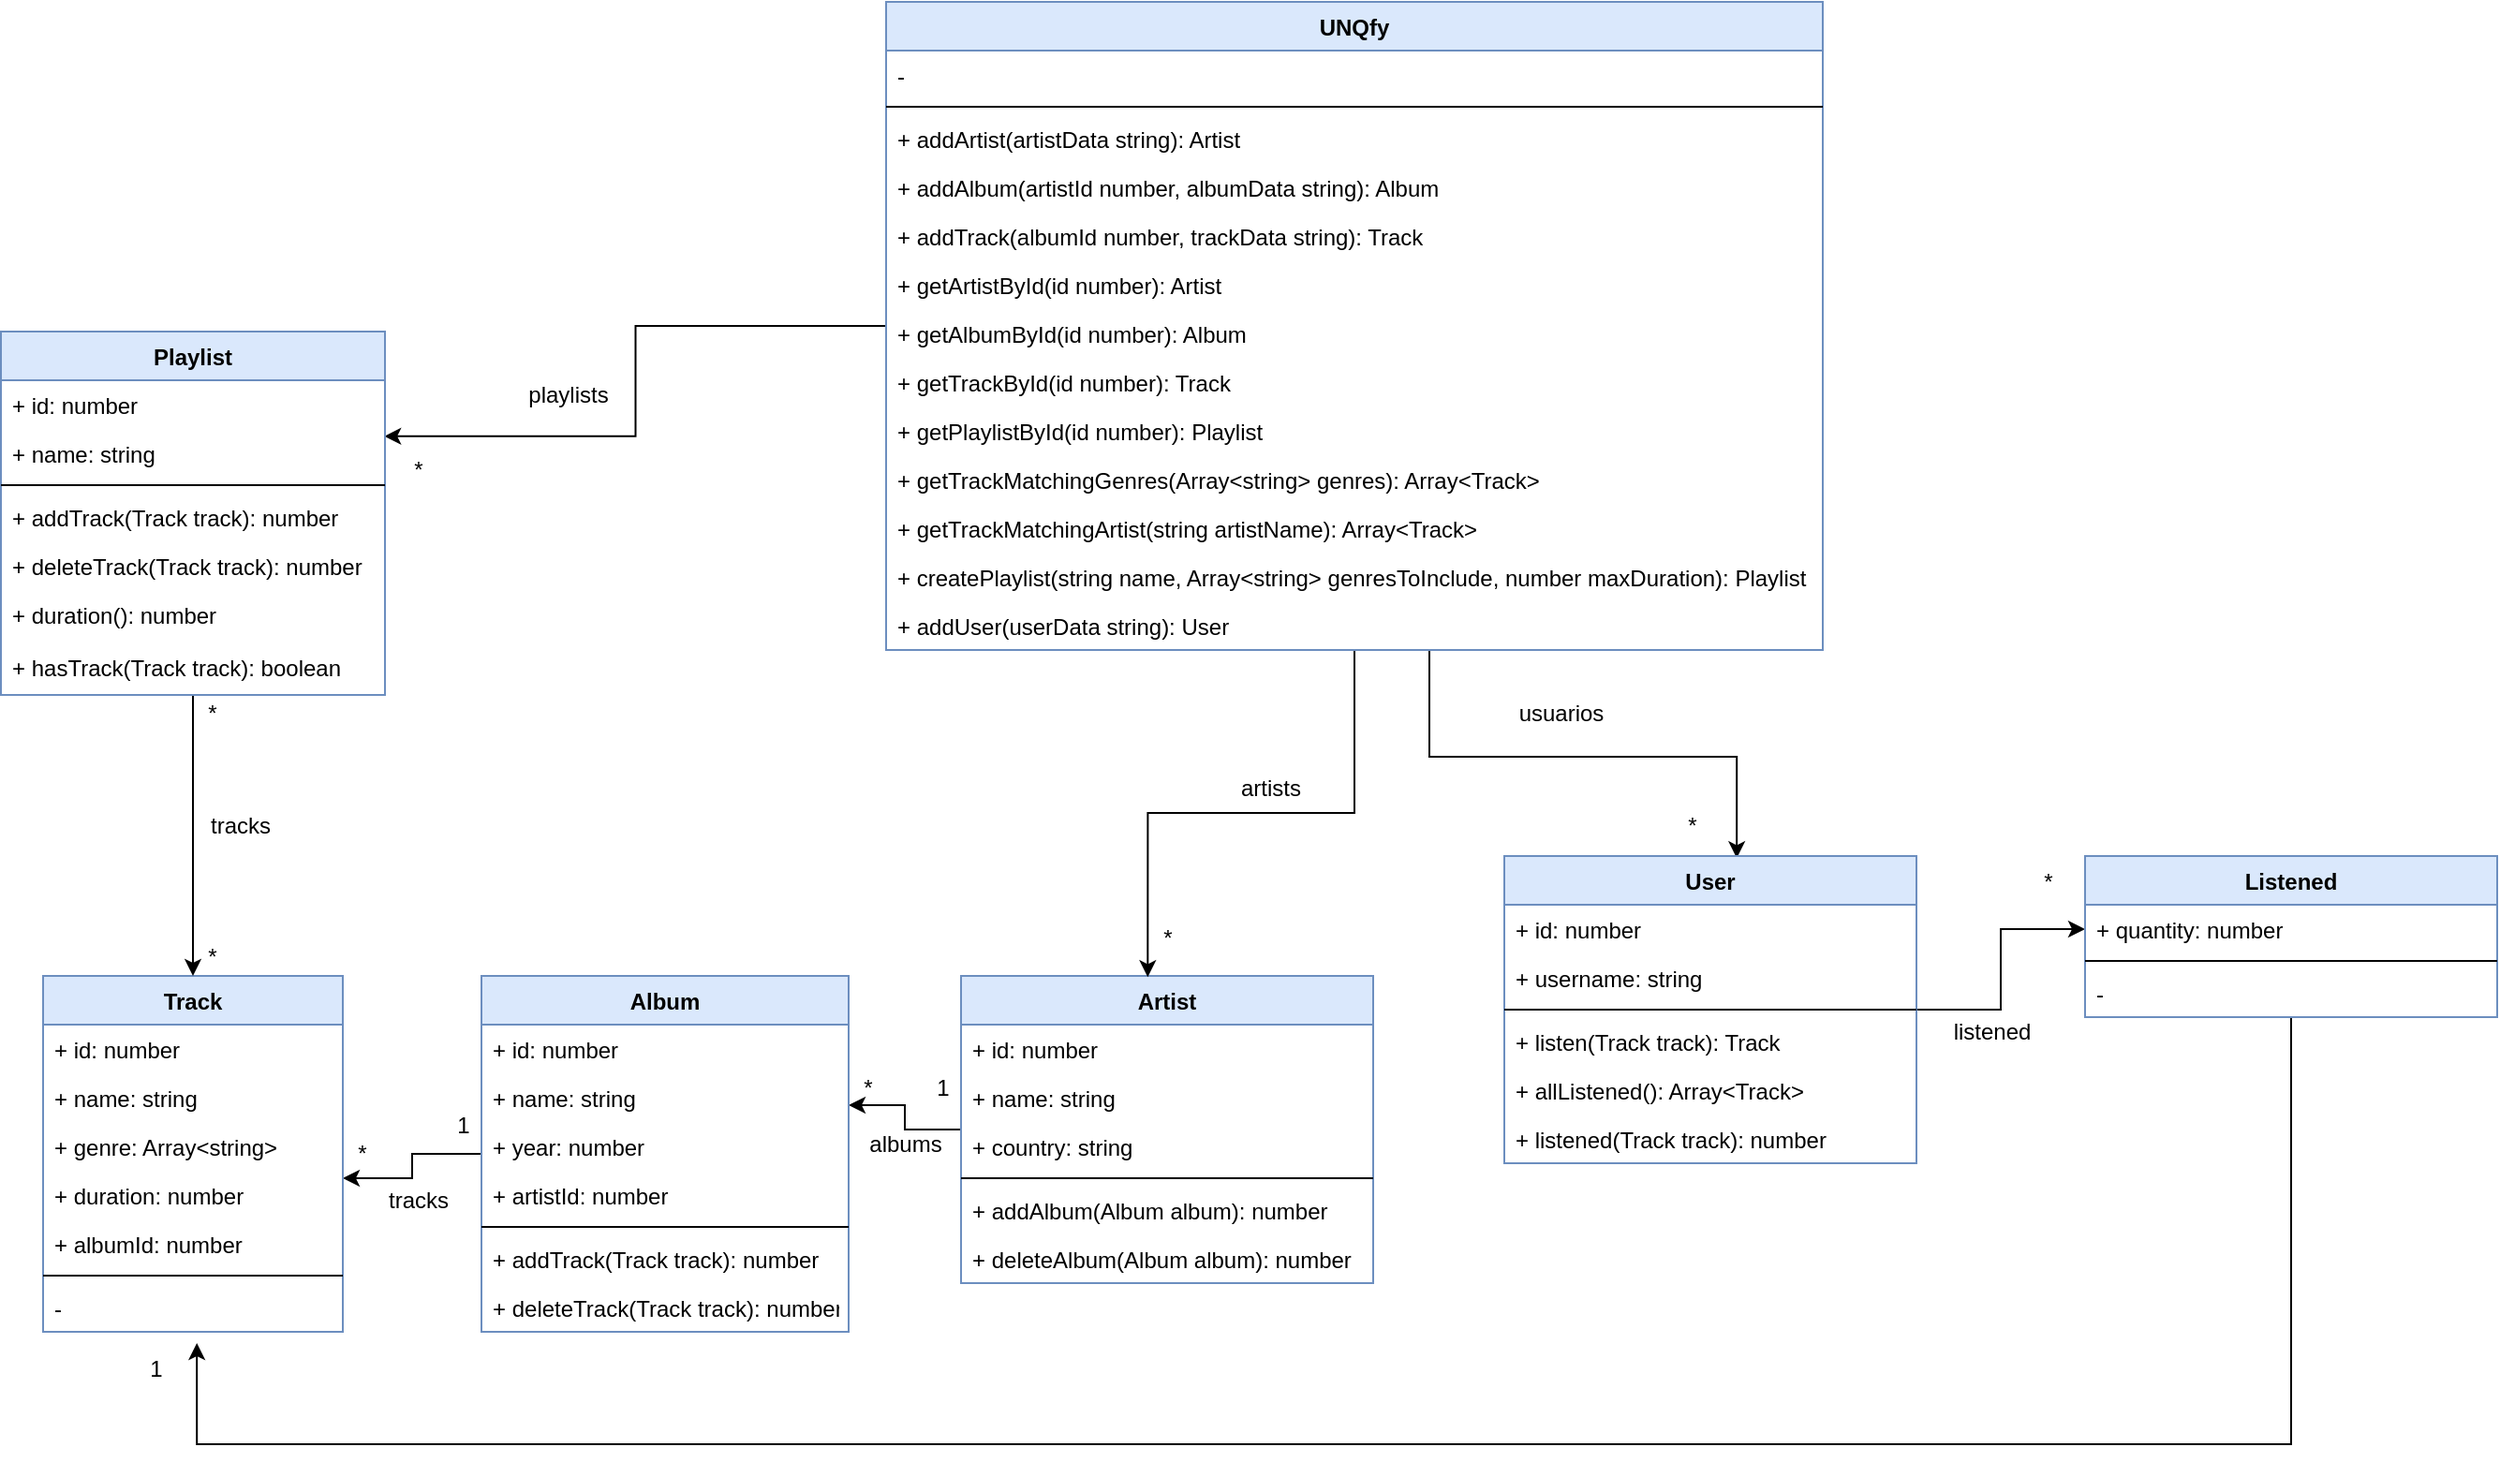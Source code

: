 <mxfile version="13.7.3" type="device"><diagram id="jdUPjx6OC8E4vNn6CtOd" name="Domain"><mxGraphModel dx="1422" dy="822" grid="1" gridSize="10" guides="1" tooltips="1" connect="1" arrows="1" fold="1" page="1" pageScale="1" pageWidth="827" pageHeight="1169" math="0" shadow="0"><root><mxCell id="0"/><mxCell id="1" parent="0"/><mxCell id="dUtnyVLLyr-yJ5iYMZ6Z-14" style="edgeStyle=orthogonalEdgeStyle;rounded=0;orthogonalLoop=1;jettySize=auto;html=1;entryX=1;entryY=0.654;entryDx=0;entryDy=0;entryPerimeter=0;" parent="1" source="dUtnyVLLyr-yJ5iYMZ6Z-1" target="dUtnyVLLyr-yJ5iYMZ6Z-9" edge="1"><mxGeometry relative="1" as="geometry"><mxPoint x="500" y="629" as="targetPoint"/></mxGeometry></mxCell><mxCell id="dUtnyVLLyr-yJ5iYMZ6Z-1" value="Artist" style="swimlane;fontStyle=1;align=center;verticalAlign=top;childLayout=stackLayout;horizontal=1;startSize=26;horizontalStack=0;resizeParent=1;resizeParentMax=0;resizeLast=0;collapsible=1;marginBottom=0;fillColor=#dae8fc;strokeColor=#6c8ebf;" parent="1" vertex="1"><mxGeometry x="580" y="560" width="220" height="164" as="geometry"/></mxCell><mxCell id="dUtnyVLLyr-yJ5iYMZ6Z-2" value="+ id: number" style="text;strokeColor=none;fillColor=none;align=left;verticalAlign=top;spacingLeft=4;spacingRight=4;overflow=hidden;rotatable=0;points=[[0,0.5],[1,0.5]];portConstraint=eastwest;" parent="dUtnyVLLyr-yJ5iYMZ6Z-1" vertex="1"><mxGeometry y="26" width="220" height="26" as="geometry"/></mxCell><mxCell id="dUtnyVLLyr-yJ5iYMZ6Z-6" value="+ name: string" style="text;strokeColor=none;fillColor=none;align=left;verticalAlign=top;spacingLeft=4;spacingRight=4;overflow=hidden;rotatable=0;points=[[0,0.5],[1,0.5]];portConstraint=eastwest;" parent="dUtnyVLLyr-yJ5iYMZ6Z-1" vertex="1"><mxGeometry y="52" width="220" height="26" as="geometry"/></mxCell><mxCell id="dUtnyVLLyr-yJ5iYMZ6Z-5" value="+ country: string" style="text;strokeColor=none;fillColor=none;align=left;verticalAlign=top;spacingLeft=4;spacingRight=4;overflow=hidden;rotatable=0;points=[[0,0.5],[1,0.5]];portConstraint=eastwest;" parent="dUtnyVLLyr-yJ5iYMZ6Z-1" vertex="1"><mxGeometry y="78" width="220" height="26" as="geometry"/></mxCell><mxCell id="dUtnyVLLyr-yJ5iYMZ6Z-3" value="" style="line;strokeWidth=1;fillColor=none;align=left;verticalAlign=middle;spacingTop=-1;spacingLeft=3;spacingRight=3;rotatable=0;labelPosition=right;points=[];portConstraint=eastwest;" parent="dUtnyVLLyr-yJ5iYMZ6Z-1" vertex="1"><mxGeometry y="104" width="220" height="8" as="geometry"/></mxCell><mxCell id="dUtnyVLLyr-yJ5iYMZ6Z-52" value="+ addAlbum(Album album): number" style="text;strokeColor=none;fillColor=none;align=left;verticalAlign=top;spacingLeft=4;spacingRight=4;overflow=hidden;rotatable=0;points=[[0,0.5],[1,0.5]];portConstraint=eastwest;" parent="dUtnyVLLyr-yJ5iYMZ6Z-1" vertex="1"><mxGeometry y="112" width="220" height="26" as="geometry"/></mxCell><mxCell id="dUtnyVLLyr-yJ5iYMZ6Z-4" value="+ deleteAlbum(Album album): number" style="text;strokeColor=none;fillColor=none;align=left;verticalAlign=top;spacingLeft=4;spacingRight=4;overflow=hidden;rotatable=0;points=[[0,0.5],[1,0.5]];portConstraint=eastwest;" parent="dUtnyVLLyr-yJ5iYMZ6Z-1" vertex="1"><mxGeometry y="138" width="220" height="26" as="geometry"/></mxCell><mxCell id="dUtnyVLLyr-yJ5iYMZ6Z-24" style="edgeStyle=orthogonalEdgeStyle;rounded=0;orthogonalLoop=1;jettySize=auto;html=1;entryX=1;entryY=0.154;entryDx=0;entryDy=0;entryPerimeter=0;" parent="1" source="dUtnyVLLyr-yJ5iYMZ6Z-7" target="dUtnyVLLyr-yJ5iYMZ6Z-20" edge="1"><mxGeometry relative="1" as="geometry"><mxPoint x="260" y="642" as="targetPoint"/></mxGeometry></mxCell><mxCell id="dUtnyVLLyr-yJ5iYMZ6Z-15" value="*" style="text;html=1;align=center;verticalAlign=middle;resizable=0;points=[];autosize=1;" parent="1" vertex="1"><mxGeometry x="520" y="610" width="20" height="20" as="geometry"/></mxCell><mxCell id="dUtnyVLLyr-yJ5iYMZ6Z-16" value="1" style="text;html=1;align=center;verticalAlign=middle;resizable=0;points=[];autosize=1;" parent="1" vertex="1"><mxGeometry x="560" y="610" width="20" height="20" as="geometry"/></mxCell><mxCell id="dUtnyVLLyr-yJ5iYMZ6Z-17" value="Track" style="swimlane;fontStyle=1;align=center;verticalAlign=top;childLayout=stackLayout;horizontal=1;startSize=26;horizontalStack=0;resizeParent=1;resizeParentMax=0;resizeLast=0;collapsible=1;marginBottom=0;fillColor=#dae8fc;strokeColor=#6c8ebf;" parent="1" vertex="1"><mxGeometry x="90" y="560" width="160" height="190" as="geometry"/></mxCell><mxCell id="dUtnyVLLyr-yJ5iYMZ6Z-18" value="+ id: number" style="text;strokeColor=none;fillColor=none;align=left;verticalAlign=top;spacingLeft=4;spacingRight=4;overflow=hidden;rotatable=0;points=[[0,0.5],[1,0.5]];portConstraint=eastwest;" parent="dUtnyVLLyr-yJ5iYMZ6Z-17" vertex="1"><mxGeometry y="26" width="160" height="26" as="geometry"/></mxCell><mxCell id="dUtnyVLLyr-yJ5iYMZ6Z-80" value="+ name: string" style="text;strokeColor=none;fillColor=none;align=left;verticalAlign=top;spacingLeft=4;spacingRight=4;overflow=hidden;rotatable=0;points=[[0,0.5],[1,0.5]];portConstraint=eastwest;" parent="dUtnyVLLyr-yJ5iYMZ6Z-17" vertex="1"><mxGeometry y="52" width="160" height="26" as="geometry"/></mxCell><mxCell id="dUtnyVLLyr-yJ5iYMZ6Z-19" value="+ genre: Array&lt;string&gt;" style="text;strokeColor=none;fillColor=none;align=left;verticalAlign=top;spacingLeft=4;spacingRight=4;overflow=hidden;rotatable=0;points=[[0,0.5],[1,0.5]];portConstraint=eastwest;" parent="dUtnyVLLyr-yJ5iYMZ6Z-17" vertex="1"><mxGeometry y="78" width="160" height="26" as="geometry"/></mxCell><mxCell id="dUtnyVLLyr-yJ5iYMZ6Z-20" value="+ duration: number" style="text;strokeColor=none;fillColor=none;align=left;verticalAlign=top;spacingLeft=4;spacingRight=4;overflow=hidden;rotatable=0;points=[[0,0.5],[1,0.5]];portConstraint=eastwest;" parent="dUtnyVLLyr-yJ5iYMZ6Z-17" vertex="1"><mxGeometry y="104" width="160" height="26" as="geometry"/></mxCell><mxCell id="dUtnyVLLyr-yJ5iYMZ6Z-21" value="+ albumId: number" style="text;strokeColor=none;fillColor=none;align=left;verticalAlign=top;spacingLeft=4;spacingRight=4;overflow=hidden;rotatable=0;points=[[0,0.5],[1,0.5]];portConstraint=eastwest;" parent="dUtnyVLLyr-yJ5iYMZ6Z-17" vertex="1"><mxGeometry y="130" width="160" height="26" as="geometry"/></mxCell><mxCell id="dUtnyVLLyr-yJ5iYMZ6Z-22" value="" style="line;strokeWidth=1;fillColor=none;align=left;verticalAlign=middle;spacingTop=-1;spacingLeft=3;spacingRight=3;rotatable=0;labelPosition=right;points=[];portConstraint=eastwest;" parent="dUtnyVLLyr-yJ5iYMZ6Z-17" vertex="1"><mxGeometry y="156" width="160" height="8" as="geometry"/></mxCell><mxCell id="dUtnyVLLyr-yJ5iYMZ6Z-23" value="-" style="text;strokeColor=none;fillColor=none;align=left;verticalAlign=top;spacingLeft=4;spacingRight=4;overflow=hidden;rotatable=0;points=[[0,0.5],[1,0.5]];portConstraint=eastwest;" parent="dUtnyVLLyr-yJ5iYMZ6Z-17" vertex="1"><mxGeometry y="164" width="160" height="26" as="geometry"/></mxCell><mxCell id="dUtnyVLLyr-yJ5iYMZ6Z-25" value="*" style="text;html=1;align=center;verticalAlign=middle;resizable=0;points=[];autosize=1;" parent="1" vertex="1"><mxGeometry x="250" y="645" width="20" height="20" as="geometry"/></mxCell><mxCell id="dUtnyVLLyr-yJ5iYMZ6Z-26" value="1" style="text;html=1;align=center;verticalAlign=middle;resizable=0;points=[];autosize=1;" parent="1" vertex="1"><mxGeometry x="304" y="630" width="20" height="20" as="geometry"/></mxCell><mxCell id="dUtnyVLLyr-yJ5iYMZ6Z-46" style="edgeStyle=orthogonalEdgeStyle;rounded=0;orthogonalLoop=1;jettySize=auto;html=1;entryX=0.5;entryY=0;entryDx=0;entryDy=0;" parent="1" source="dUtnyVLLyr-yJ5iYMZ6Z-27" target="dUtnyVLLyr-yJ5iYMZ6Z-17" edge="1"><mxGeometry relative="1" as="geometry"/></mxCell><mxCell id="dUtnyVLLyr-yJ5iYMZ6Z-47" value="*" style="text;html=1;align=center;verticalAlign=middle;resizable=0;points=[];autosize=1;" parent="1" vertex="1"><mxGeometry x="170" y="540" width="20" height="20" as="geometry"/></mxCell><mxCell id="dUtnyVLLyr-yJ5iYMZ6Z-48" value="*" style="text;html=1;align=center;verticalAlign=middle;resizable=0;points=[];autosize=1;" parent="1" vertex="1"><mxGeometry x="170" y="410" width="20" height="20" as="geometry"/></mxCell><mxCell id="dUtnyVLLyr-yJ5iYMZ6Z-49" value="albums" style="text;html=1;align=center;verticalAlign=middle;resizable=0;points=[];autosize=1;" parent="1" vertex="1"><mxGeometry x="525" y="640" width="50" height="20" as="geometry"/></mxCell><mxCell id="HsptiCQvkxd1noGX60Ck-8" style="edgeStyle=orthogonalEdgeStyle;rounded=0;orthogonalLoop=1;jettySize=auto;html=1;entryX=0.564;entryY=0.007;entryDx=0;entryDy=0;entryPerimeter=0;" parent="1" source="dUtnyVLLyr-yJ5iYMZ6Z-56" target="HsptiCQvkxd1noGX60Ck-1" edge="1"><mxGeometry relative="1" as="geometry"><Array as="points"><mxPoint x="830" y="443"/><mxPoint x="994" y="443"/></Array></mxGeometry></mxCell><mxCell id="dUtnyVLLyr-yJ5iYMZ6Z-50" value="tracks" style="text;html=1;align=center;verticalAlign=middle;resizable=0;points=[];autosize=1;" parent="1" vertex="1"><mxGeometry x="265" y="670" width="50" height="20" as="geometry"/></mxCell><mxCell id="dUtnyVLLyr-yJ5iYMZ6Z-51" value="tracks" style="text;html=1;align=center;verticalAlign=middle;resizable=0;points=[];autosize=1;" parent="1" vertex="1"><mxGeometry x="170" y="470" width="50" height="20" as="geometry"/></mxCell><mxCell id="dUtnyVLLyr-yJ5iYMZ6Z-7" value="Album" style="swimlane;fontStyle=1;align=center;verticalAlign=top;childLayout=stackLayout;horizontal=1;startSize=26;horizontalStack=0;resizeParent=1;resizeParentMax=0;resizeLast=0;collapsible=1;marginBottom=0;fillColor=#dae8fc;strokeColor=#6c8ebf;" parent="1" vertex="1"><mxGeometry x="324" y="560" width="196" height="190" as="geometry"/></mxCell><mxCell id="dUtnyVLLyr-yJ5iYMZ6Z-8" value="+ id: number" style="text;strokeColor=none;fillColor=none;align=left;verticalAlign=top;spacingLeft=4;spacingRight=4;overflow=hidden;rotatable=0;points=[[0,0.5],[1,0.5]];portConstraint=eastwest;" parent="dUtnyVLLyr-yJ5iYMZ6Z-7" vertex="1"><mxGeometry y="26" width="196" height="26" as="geometry"/></mxCell><mxCell id="dUtnyVLLyr-yJ5iYMZ6Z-9" value="+ name: string" style="text;strokeColor=none;fillColor=none;align=left;verticalAlign=top;spacingLeft=4;spacingRight=4;overflow=hidden;rotatable=0;points=[[0,0.5],[1,0.5]];portConstraint=eastwest;" parent="dUtnyVLLyr-yJ5iYMZ6Z-7" vertex="1"><mxGeometry y="52" width="196" height="26" as="geometry"/></mxCell><mxCell id="dUtnyVLLyr-yJ5iYMZ6Z-10" value="+ year: number" style="text;strokeColor=none;fillColor=none;align=left;verticalAlign=top;spacingLeft=4;spacingRight=4;overflow=hidden;rotatable=0;points=[[0,0.5],[1,0.5]];portConstraint=eastwest;" parent="dUtnyVLLyr-yJ5iYMZ6Z-7" vertex="1"><mxGeometry y="78" width="196" height="26" as="geometry"/></mxCell><mxCell id="dUtnyVLLyr-yJ5iYMZ6Z-13" value="+ artistId: number" style="text;strokeColor=none;fillColor=none;align=left;verticalAlign=top;spacingLeft=4;spacingRight=4;overflow=hidden;rotatable=0;points=[[0,0.5],[1,0.5]];portConstraint=eastwest;" parent="dUtnyVLLyr-yJ5iYMZ6Z-7" vertex="1"><mxGeometry y="104" width="196" height="26" as="geometry"/></mxCell><mxCell id="dUtnyVLLyr-yJ5iYMZ6Z-11" value="" style="line;strokeWidth=1;fillColor=none;align=left;verticalAlign=middle;spacingTop=-1;spacingLeft=3;spacingRight=3;rotatable=0;labelPosition=right;points=[];portConstraint=eastwest;" parent="dUtnyVLLyr-yJ5iYMZ6Z-7" vertex="1"><mxGeometry y="130" width="196" height="8" as="geometry"/></mxCell><mxCell id="dUtnyVLLyr-yJ5iYMZ6Z-12" value="+ addTrack(Track track): number" style="text;strokeColor=none;fillColor=none;align=left;verticalAlign=top;spacingLeft=4;spacingRight=4;overflow=hidden;rotatable=0;points=[[0,0.5],[1,0.5]];portConstraint=eastwest;" parent="dUtnyVLLyr-yJ5iYMZ6Z-7" vertex="1"><mxGeometry y="138" width="196" height="26" as="geometry"/></mxCell><mxCell id="dUtnyVLLyr-yJ5iYMZ6Z-53" value="+ deleteTrack(Track track): number" style="text;strokeColor=none;fillColor=none;align=left;verticalAlign=top;spacingLeft=4;spacingRight=4;overflow=hidden;rotatable=0;points=[[0,0.5],[1,0.5]];portConstraint=eastwest;" parent="dUtnyVLLyr-yJ5iYMZ6Z-7" vertex="1"><mxGeometry y="164" width="196" height="26" as="geometry"/></mxCell><mxCell id="dUtnyVLLyr-yJ5iYMZ6Z-60" style="edgeStyle=orthogonalEdgeStyle;rounded=0;orthogonalLoop=1;jettySize=auto;html=1;entryX=0.453;entryY=0.004;entryDx=0;entryDy=0;entryPerimeter=0;" parent="1" source="dUtnyVLLyr-yJ5iYMZ6Z-56" target="dUtnyVLLyr-yJ5iYMZ6Z-1" edge="1"><mxGeometry relative="1" as="geometry"/></mxCell><mxCell id="dUtnyVLLyr-yJ5iYMZ6Z-61" style="edgeStyle=orthogonalEdgeStyle;rounded=0;orthogonalLoop=1;jettySize=auto;html=1;entryX=0.998;entryY=1.15;entryDx=0;entryDy=0;entryPerimeter=0;" parent="1" source="dUtnyVLLyr-yJ5iYMZ6Z-56" target="dUtnyVLLyr-yJ5iYMZ6Z-28" edge="1"><mxGeometry relative="1" as="geometry"/></mxCell><mxCell id="dUtnyVLLyr-yJ5iYMZ6Z-62" value="*" style="text;html=1;align=center;verticalAlign=middle;resizable=0;points=[];autosize=1;" parent="1" vertex="1"><mxGeometry x="280" y="280" width="20" height="20" as="geometry"/></mxCell><mxCell id="dUtnyVLLyr-yJ5iYMZ6Z-63" value="*" style="text;html=1;align=center;verticalAlign=middle;resizable=0;points=[];autosize=1;" parent="1" vertex="1"><mxGeometry x="680" y="530" width="20" height="20" as="geometry"/></mxCell><mxCell id="dUtnyVLLyr-yJ5iYMZ6Z-66" value="artists" style="text;html=1;align=center;verticalAlign=middle;resizable=0;points=[];autosize=1;" parent="1" vertex="1"><mxGeometry x="720" y="450" width="50" height="20" as="geometry"/></mxCell><mxCell id="dUtnyVLLyr-yJ5iYMZ6Z-67" value="playlists" style="text;html=1;align=center;verticalAlign=middle;resizable=0;points=[];autosize=1;" parent="1" vertex="1"><mxGeometry x="340" y="240" width="60" height="20" as="geometry"/></mxCell><mxCell id="dUtnyVLLyr-yJ5iYMZ6Z-27" value="Playlist" style="swimlane;fontStyle=1;align=center;verticalAlign=top;childLayout=stackLayout;horizontal=1;startSize=26;horizontalStack=0;resizeParent=1;resizeParentMax=0;resizeLast=0;collapsible=1;marginBottom=0;fillColor=#dae8fc;strokeColor=#6c8ebf;" parent="1" vertex="1"><mxGeometry x="67.5" y="216" width="205" height="194" as="geometry"/></mxCell><mxCell id="dUtnyVLLyr-yJ5iYMZ6Z-28" value="+ id: number" style="text;strokeColor=none;fillColor=none;align=left;verticalAlign=top;spacingLeft=4;spacingRight=4;overflow=hidden;rotatable=0;points=[[0,0.5],[1,0.5]];portConstraint=eastwest;" parent="dUtnyVLLyr-yJ5iYMZ6Z-27" vertex="1"><mxGeometry y="26" width="205" height="26" as="geometry"/></mxCell><mxCell id="dUtnyVLLyr-yJ5iYMZ6Z-78" value="+ name: string" style="text;strokeColor=none;fillColor=none;align=left;verticalAlign=top;spacingLeft=4;spacingRight=4;overflow=hidden;rotatable=0;points=[[0,0.5],[1,0.5]];portConstraint=eastwest;" parent="dUtnyVLLyr-yJ5iYMZ6Z-27" vertex="1"><mxGeometry y="52" width="205" height="26" as="geometry"/></mxCell><mxCell id="dUtnyVLLyr-yJ5iYMZ6Z-32" value="" style="line;strokeWidth=1;fillColor=none;align=left;verticalAlign=middle;spacingTop=-1;spacingLeft=3;spacingRight=3;rotatable=0;labelPosition=right;points=[];portConstraint=eastwest;" parent="dUtnyVLLyr-yJ5iYMZ6Z-27" vertex="1"><mxGeometry y="78" width="205" height="8" as="geometry"/></mxCell><mxCell id="dUtnyVLLyr-yJ5iYMZ6Z-33" value="+ addTrack(Track track): number" style="text;strokeColor=none;fillColor=none;align=left;verticalAlign=top;spacingLeft=4;spacingRight=4;overflow=hidden;rotatable=0;points=[[0,0.5],[1,0.5]];portConstraint=eastwest;" parent="dUtnyVLLyr-yJ5iYMZ6Z-27" vertex="1"><mxGeometry y="86" width="205" height="26" as="geometry"/></mxCell><mxCell id="dUtnyVLLyr-yJ5iYMZ6Z-54" value="+ deleteTrack(Track track): number" style="text;strokeColor=none;fillColor=none;align=left;verticalAlign=top;spacingLeft=4;spacingRight=4;overflow=hidden;rotatable=0;points=[[0,0.5],[1,0.5]];portConstraint=eastwest;" parent="dUtnyVLLyr-yJ5iYMZ6Z-27" vertex="1"><mxGeometry y="112" width="205" height="26" as="geometry"/></mxCell><mxCell id="dUtnyVLLyr-yJ5iYMZ6Z-79" value="+ duration(): number" style="text;strokeColor=none;fillColor=none;align=left;verticalAlign=top;spacingLeft=4;spacingRight=4;overflow=hidden;rotatable=0;points=[[0,0.5],[1,0.5]];portConstraint=eastwest;" parent="dUtnyVLLyr-yJ5iYMZ6Z-27" vertex="1"><mxGeometry y="138" width="205" height="28" as="geometry"/></mxCell><mxCell id="dUtnyVLLyr-yJ5iYMZ6Z-77" value="+ hasTrack(Track track): boolean" style="text;strokeColor=none;fillColor=none;align=left;verticalAlign=top;spacingLeft=4;spacingRight=4;overflow=hidden;rotatable=0;points=[[0,0.5],[1,0.5]];portConstraint=eastwest;" parent="dUtnyVLLyr-yJ5iYMZ6Z-27" vertex="1"><mxGeometry y="166" width="205" height="28" as="geometry"/></mxCell><mxCell id="IVZbLo3DvwAfRVU-LyjN-10" style="edgeStyle=orthogonalEdgeStyle;rounded=0;orthogonalLoop=1;jettySize=auto;html=1;entryX=0;entryY=0.5;entryDx=0;entryDy=0;" edge="1" parent="1" source="HsptiCQvkxd1noGX60Ck-1" target="IVZbLo3DvwAfRVU-LyjN-2"><mxGeometry relative="1" as="geometry"/></mxCell><mxCell id="HsptiCQvkxd1noGX60Ck-1" value="User" style="swimlane;fontStyle=1;align=center;verticalAlign=top;childLayout=stackLayout;horizontal=1;startSize=26;horizontalStack=0;resizeParent=1;resizeParentMax=0;resizeLast=0;collapsible=1;marginBottom=0;fillColor=#dae8fc;strokeColor=#6c8ebf;" parent="1" vertex="1"><mxGeometry x="870" y="496" width="220" height="164" as="geometry"/></mxCell><mxCell id="HsptiCQvkxd1noGX60Ck-2" value="+ id: number" style="text;strokeColor=none;fillColor=none;align=left;verticalAlign=top;spacingLeft=4;spacingRight=4;overflow=hidden;rotatable=0;points=[[0,0.5],[1,0.5]];portConstraint=eastwest;" parent="HsptiCQvkxd1noGX60Ck-1" vertex="1"><mxGeometry y="26" width="220" height="26" as="geometry"/></mxCell><mxCell id="HsptiCQvkxd1noGX60Ck-3" value="+ username: string" style="text;strokeColor=none;fillColor=none;align=left;verticalAlign=top;spacingLeft=4;spacingRight=4;overflow=hidden;rotatable=0;points=[[0,0.5],[1,0.5]];portConstraint=eastwest;" parent="HsptiCQvkxd1noGX60Ck-1" vertex="1"><mxGeometry y="52" width="220" height="26" as="geometry"/></mxCell><mxCell id="HsptiCQvkxd1noGX60Ck-5" value="" style="line;strokeWidth=1;fillColor=none;align=left;verticalAlign=middle;spacingTop=-1;spacingLeft=3;spacingRight=3;rotatable=0;labelPosition=right;points=[];portConstraint=eastwest;" parent="HsptiCQvkxd1noGX60Ck-1" vertex="1"><mxGeometry y="78" width="220" height="8" as="geometry"/></mxCell><mxCell id="HsptiCQvkxd1noGX60Ck-6" value="+ listen(Track track): Track" style="text;strokeColor=none;fillColor=none;align=left;verticalAlign=top;spacingLeft=4;spacingRight=4;overflow=hidden;rotatable=0;points=[[0,0.5],[1,0.5]];portConstraint=eastwest;" parent="HsptiCQvkxd1noGX60Ck-1" vertex="1"><mxGeometry y="86" width="220" height="26" as="geometry"/></mxCell><mxCell id="HsptiCQvkxd1noGX60Ck-7" value="+ allListened(): Array&lt;Track&gt;" style="text;strokeColor=none;fillColor=none;align=left;verticalAlign=top;spacingLeft=4;spacingRight=4;overflow=hidden;rotatable=0;points=[[0,0.5],[1,0.5]];portConstraint=eastwest;" parent="HsptiCQvkxd1noGX60Ck-1" vertex="1"><mxGeometry y="112" width="220" height="26" as="geometry"/></mxCell><mxCell id="HsptiCQvkxd1noGX60Ck-14" value="+ listened(Track track): number" style="text;strokeColor=none;fillColor=none;align=left;verticalAlign=top;spacingLeft=4;spacingRight=4;overflow=hidden;rotatable=0;points=[[0,0.5],[1,0.5]];portConstraint=eastwest;" parent="HsptiCQvkxd1noGX60Ck-1" vertex="1"><mxGeometry y="138" width="220" height="26" as="geometry"/></mxCell><mxCell id="HsptiCQvkxd1noGX60Ck-9" value="usuarios" style="text;html=1;align=center;verticalAlign=middle;resizable=0;points=[];autosize=1;" parent="1" vertex="1"><mxGeometry x="870" y="410" width="60" height="20" as="geometry"/></mxCell><mxCell id="HsptiCQvkxd1noGX60Ck-10" value="*" style="text;html=1;align=center;verticalAlign=middle;resizable=0;points=[];autosize=1;" parent="1" vertex="1"><mxGeometry x="960" y="470" width="20" height="20" as="geometry"/></mxCell><mxCell id="IVZbLo3DvwAfRVU-LyjN-8" style="edgeStyle=orthogonalEdgeStyle;rounded=0;orthogonalLoop=1;jettySize=auto;html=1;entryX=0.513;entryY=1.231;entryDx=0;entryDy=0;entryPerimeter=0;" edge="1" parent="1" source="IVZbLo3DvwAfRVU-LyjN-1" target="dUtnyVLLyr-yJ5iYMZ6Z-23"><mxGeometry relative="1" as="geometry"><Array as="points"><mxPoint x="1290" y="810"/><mxPoint x="172" y="810"/></Array></mxGeometry></mxCell><mxCell id="IVZbLo3DvwAfRVU-LyjN-1" value="Listened" style="swimlane;fontStyle=1;align=center;verticalAlign=top;childLayout=stackLayout;horizontal=1;startSize=26;horizontalStack=0;resizeParent=1;resizeParentMax=0;resizeLast=0;collapsible=1;marginBottom=0;fillColor=#dae8fc;strokeColor=#6c8ebf;" vertex="1" parent="1"><mxGeometry x="1180" y="496" width="220" height="86" as="geometry"/></mxCell><mxCell id="IVZbLo3DvwAfRVU-LyjN-2" value="+ quantity: number" style="text;strokeColor=none;fillColor=none;align=left;verticalAlign=top;spacingLeft=4;spacingRight=4;overflow=hidden;rotatable=0;points=[[0,0.5],[1,0.5]];portConstraint=eastwest;" vertex="1" parent="IVZbLo3DvwAfRVU-LyjN-1"><mxGeometry y="26" width="220" height="26" as="geometry"/></mxCell><mxCell id="IVZbLo3DvwAfRVU-LyjN-4" value="" style="line;strokeWidth=1;fillColor=none;align=left;verticalAlign=middle;spacingTop=-1;spacingLeft=3;spacingRight=3;rotatable=0;labelPosition=right;points=[];portConstraint=eastwest;" vertex="1" parent="IVZbLo3DvwAfRVU-LyjN-1"><mxGeometry y="52" width="220" height="8" as="geometry"/></mxCell><mxCell id="IVZbLo3DvwAfRVU-LyjN-7" value="-" style="text;strokeColor=none;fillColor=none;align=left;verticalAlign=top;spacingLeft=4;spacingRight=4;overflow=hidden;rotatable=0;points=[[0,0.5],[1,0.5]];portConstraint=eastwest;" vertex="1" parent="IVZbLo3DvwAfRVU-LyjN-1"><mxGeometry y="60" width="220" height="26" as="geometry"/></mxCell><mxCell id="IVZbLo3DvwAfRVU-LyjN-9" value="1" style="text;html=1;align=center;verticalAlign=middle;resizable=0;points=[];autosize=1;" vertex="1" parent="1"><mxGeometry x="140" y="760" width="20" height="20" as="geometry"/></mxCell><mxCell id="IVZbLo3DvwAfRVU-LyjN-11" value="*" style="text;html=1;align=center;verticalAlign=middle;resizable=0;points=[];autosize=1;" vertex="1" parent="1"><mxGeometry x="1150" y="500" width="20" height="20" as="geometry"/></mxCell><mxCell id="IVZbLo3DvwAfRVU-LyjN-12" value="listened" style="text;html=1;align=center;verticalAlign=middle;resizable=0;points=[];autosize=1;" vertex="1" parent="1"><mxGeometry x="1100" y="580" width="60" height="20" as="geometry"/></mxCell><mxCell id="dUtnyVLLyr-yJ5iYMZ6Z-56" value="UNQfy" style="swimlane;fontStyle=1;align=center;verticalAlign=top;childLayout=stackLayout;horizontal=1;startSize=26;horizontalStack=0;resizeParent=1;resizeParentMax=0;resizeLast=0;collapsible=1;marginBottom=0;fillColor=#dae8fc;strokeColor=#6c8ebf;" parent="1" vertex="1"><mxGeometry x="540" y="40" width="500" height="346" as="geometry"/></mxCell><mxCell id="dUtnyVLLyr-yJ5iYMZ6Z-57" value="-" style="text;strokeColor=none;fillColor=none;align=left;verticalAlign=top;spacingLeft=4;spacingRight=4;overflow=hidden;rotatable=0;points=[[0,0.5],[1,0.5]];portConstraint=eastwest;" parent="dUtnyVLLyr-yJ5iYMZ6Z-56" vertex="1"><mxGeometry y="26" width="500" height="26" as="geometry"/></mxCell><mxCell id="dUtnyVLLyr-yJ5iYMZ6Z-58" value="" style="line;strokeWidth=1;fillColor=none;align=left;verticalAlign=middle;spacingTop=-1;spacingLeft=3;spacingRight=3;rotatable=0;labelPosition=right;points=[];portConstraint=eastwest;" parent="dUtnyVLLyr-yJ5iYMZ6Z-56" vertex="1"><mxGeometry y="52" width="500" height="8" as="geometry"/></mxCell><mxCell id="dUtnyVLLyr-yJ5iYMZ6Z-59" value="+ addArtist(artistData string): Artist" style="text;strokeColor=none;fillColor=none;align=left;verticalAlign=top;spacingLeft=4;spacingRight=4;overflow=hidden;rotatable=0;points=[[0,0.5],[1,0.5]];portConstraint=eastwest;" parent="dUtnyVLLyr-yJ5iYMZ6Z-56" vertex="1"><mxGeometry y="60" width="500" height="26" as="geometry"/></mxCell><mxCell id="dUtnyVLLyr-yJ5iYMZ6Z-69" value="+ addAlbum(artistId number, albumData string): Album" style="text;strokeColor=none;fillColor=none;align=left;verticalAlign=top;spacingLeft=4;spacingRight=4;overflow=hidden;rotatable=0;points=[[0,0.5],[1,0.5]];portConstraint=eastwest;" parent="dUtnyVLLyr-yJ5iYMZ6Z-56" vertex="1"><mxGeometry y="86" width="500" height="26" as="geometry"/></mxCell><mxCell id="dUtnyVLLyr-yJ5iYMZ6Z-68" value="+ addTrack(albumId number, trackData string): Track" style="text;strokeColor=none;fillColor=none;align=left;verticalAlign=top;spacingLeft=4;spacingRight=4;overflow=hidden;rotatable=0;points=[[0,0.5],[1,0.5]];portConstraint=eastwest;" parent="dUtnyVLLyr-yJ5iYMZ6Z-56" vertex="1"><mxGeometry y="112" width="500" height="26" as="geometry"/></mxCell><mxCell id="dUtnyVLLyr-yJ5iYMZ6Z-70" value="+ getArtistById(id number): Artist" style="text;strokeColor=none;fillColor=none;align=left;verticalAlign=top;spacingLeft=4;spacingRight=4;overflow=hidden;rotatable=0;points=[[0,0.5],[1,0.5]];portConstraint=eastwest;" parent="dUtnyVLLyr-yJ5iYMZ6Z-56" vertex="1"><mxGeometry y="138" width="500" height="26" as="geometry"/></mxCell><mxCell id="dUtnyVLLyr-yJ5iYMZ6Z-72" value="+ getAlbumById(id number): Album" style="text;strokeColor=none;fillColor=none;align=left;verticalAlign=top;spacingLeft=4;spacingRight=4;overflow=hidden;rotatable=0;points=[[0,0.5],[1,0.5]];portConstraint=eastwest;" parent="dUtnyVLLyr-yJ5iYMZ6Z-56" vertex="1"><mxGeometry y="164" width="500" height="26" as="geometry"/></mxCell><mxCell id="dUtnyVLLyr-yJ5iYMZ6Z-71" value="+ getTrackById(id number): Track" style="text;strokeColor=none;fillColor=none;align=left;verticalAlign=top;spacingLeft=4;spacingRight=4;overflow=hidden;rotatable=0;points=[[0,0.5],[1,0.5]];portConstraint=eastwest;" parent="dUtnyVLLyr-yJ5iYMZ6Z-56" vertex="1"><mxGeometry y="190" width="500" height="26" as="geometry"/></mxCell><mxCell id="dUtnyVLLyr-yJ5iYMZ6Z-73" value="+ getPlaylistById(id number): Playlist" style="text;strokeColor=none;fillColor=none;align=left;verticalAlign=top;spacingLeft=4;spacingRight=4;overflow=hidden;rotatable=0;points=[[0,0.5],[1,0.5]];portConstraint=eastwest;" parent="dUtnyVLLyr-yJ5iYMZ6Z-56" vertex="1"><mxGeometry y="216" width="500" height="26" as="geometry"/></mxCell><mxCell id="dUtnyVLLyr-yJ5iYMZ6Z-75" value="+ getTrackMatchingGenres(Array&lt;string&gt; genres): Array&lt;Track&gt;" style="text;strokeColor=none;fillColor=none;align=left;verticalAlign=top;spacingLeft=4;spacingRight=4;overflow=hidden;rotatable=0;points=[[0,0.5],[1,0.5]];portConstraint=eastwest;" parent="dUtnyVLLyr-yJ5iYMZ6Z-56" vertex="1"><mxGeometry y="242" width="500" height="26" as="geometry"/></mxCell><mxCell id="dUtnyVLLyr-yJ5iYMZ6Z-74" value="+ getTrackMatchingArtist(string artistName): Array&lt;Track&gt;" style="text;strokeColor=none;fillColor=none;align=left;verticalAlign=top;spacingLeft=4;spacingRight=4;overflow=hidden;rotatable=0;points=[[0,0.5],[1,0.5]];portConstraint=eastwest;" parent="dUtnyVLLyr-yJ5iYMZ6Z-56" vertex="1"><mxGeometry y="268" width="500" height="26" as="geometry"/></mxCell><mxCell id="dUtnyVLLyr-yJ5iYMZ6Z-76" value="+ createPlaylist(string name, Array&lt;string&gt; genresToInclude, number maxDuration): Playlist" style="text;strokeColor=none;fillColor=none;align=left;verticalAlign=top;spacingLeft=4;spacingRight=4;overflow=hidden;rotatable=0;points=[[0,0.5],[1,0.5]];portConstraint=eastwest;" parent="dUtnyVLLyr-yJ5iYMZ6Z-56" vertex="1"><mxGeometry y="294" width="500" height="26" as="geometry"/></mxCell><mxCell id="IVZbLo3DvwAfRVU-LyjN-13" value="+ addUser(userData string): User" style="text;strokeColor=none;fillColor=none;align=left;verticalAlign=top;spacingLeft=4;spacingRight=4;overflow=hidden;rotatable=0;points=[[0,0.5],[1,0.5]];portConstraint=eastwest;" vertex="1" parent="dUtnyVLLyr-yJ5iYMZ6Z-56"><mxGeometry y="320" width="500" height="26" as="geometry"/></mxCell></root></mxGraphModel></diagram></mxfile>